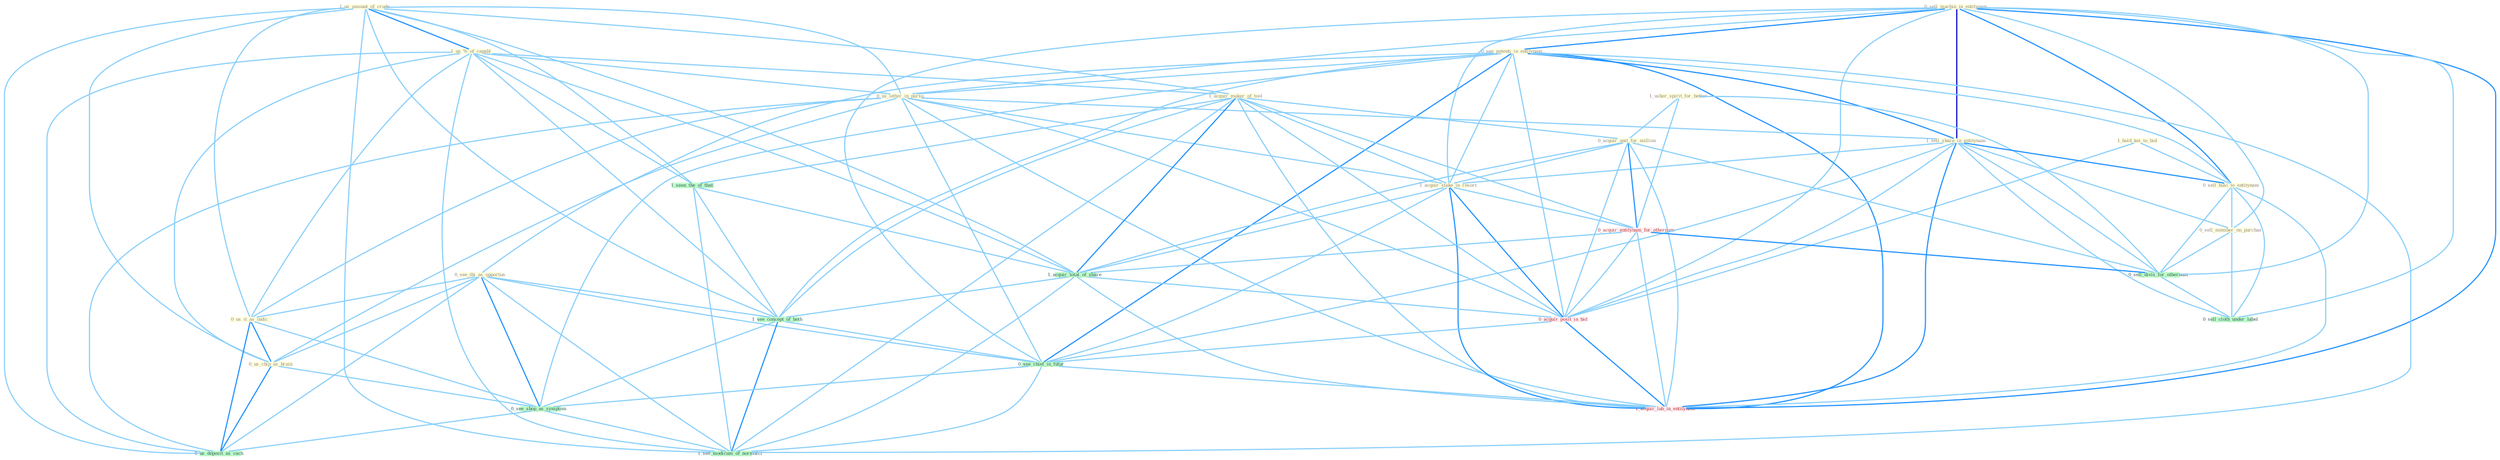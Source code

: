 Graph G{ 
    node
    [shape=polygon,style=filled,width=.5,height=.06,color="#BDFCC9",fixedsize=true,fontsize=4,
    fontcolor="#2f4f4f"];
    {node
    [color="#ffffe0", fontcolor="#8b7d6b"] "1_us_amount_of_crude " "1_us_%_of_capabl " "0_sell_machin_in_entitynam " "0_see_potenti_in_entitynam " "0_us_letter_in_pursu " "1_usher_spirit_for_better " "0_see_thi_as_opportun " "1_hold_kei_to_bid " "0_us_it_as_indic " "1_sell_share_in_entitynam " "1_acquir_maker_of_tool " "0_sell_busi_to_entitynam " "0_acquir_unit_for_million " "0_sell_member_on_purchas " "0_us_chip_as_brain " "1_acquir_stake_in_resort "}
{node [color="#fff0f5", fontcolor="#b22222"] "0_acquir_entitynam_for_othernum " "0_acquir_posit_in_bid " "1_acquir_lab_in_entitynam "}
edge [color="#B0E2FF"];

	"1_us_amount_of_crude " -- "1_us_%_of_capabl " [w="2", color="#1e90ff" , len=0.8];
	"1_us_amount_of_crude " -- "0_us_letter_in_pursu " [w="1", color="#87cefa" ];
	"1_us_amount_of_crude " -- "0_us_it_as_indic " [w="1", color="#87cefa" ];
	"1_us_amount_of_crude " -- "1_acquir_maker_of_tool " [w="1", color="#87cefa" ];
	"1_us_amount_of_crude " -- "0_us_chip_as_brain " [w="1", color="#87cefa" ];
	"1_us_amount_of_crude " -- "1_seen_the_of_that " [w="1", color="#87cefa" ];
	"1_us_amount_of_crude " -- "1_acquir_total_of_share " [w="1", color="#87cefa" ];
	"1_us_amount_of_crude " -- "1_see_concept_of_both " [w="1", color="#87cefa" ];
	"1_us_amount_of_crude " -- "0_us_deposit_as_cach " [w="1", color="#87cefa" ];
	"1_us_amount_of_crude " -- "1_see_modicum_of_normalci " [w="1", color="#87cefa" ];
	"1_us_%_of_capabl " -- "0_us_letter_in_pursu " [w="1", color="#87cefa" ];
	"1_us_%_of_capabl " -- "0_us_it_as_indic " [w="1", color="#87cefa" ];
	"1_us_%_of_capabl " -- "1_acquir_maker_of_tool " [w="1", color="#87cefa" ];
	"1_us_%_of_capabl " -- "0_us_chip_as_brain " [w="1", color="#87cefa" ];
	"1_us_%_of_capabl " -- "1_seen_the_of_that " [w="1", color="#87cefa" ];
	"1_us_%_of_capabl " -- "1_acquir_total_of_share " [w="1", color="#87cefa" ];
	"1_us_%_of_capabl " -- "1_see_concept_of_both " [w="1", color="#87cefa" ];
	"1_us_%_of_capabl " -- "0_us_deposit_as_cach " [w="1", color="#87cefa" ];
	"1_us_%_of_capabl " -- "1_see_modicum_of_normalci " [w="1", color="#87cefa" ];
	"0_sell_machin_in_entitynam " -- "0_see_potenti_in_entitynam " [w="2", color="#1e90ff" , len=0.8];
	"0_sell_machin_in_entitynam " -- "0_us_letter_in_pursu " [w="1", color="#87cefa" ];
	"0_sell_machin_in_entitynam " -- "1_sell_share_in_entitynam " [w="3", color="#0000cd" , len=0.6];
	"0_sell_machin_in_entitynam " -- "0_sell_busi_to_entitynam " [w="2", color="#1e90ff" , len=0.8];
	"0_sell_machin_in_entitynam " -- "0_sell_member_on_purchas " [w="1", color="#87cefa" ];
	"0_sell_machin_in_entitynam " -- "1_acquir_stake_in_resort " [w="1", color="#87cefa" ];
	"0_sell_machin_in_entitynam " -- "0_sell_divis_for_othernum " [w="1", color="#87cefa" ];
	"0_sell_machin_in_entitynam " -- "0_sell_cloth_under_label " [w="1", color="#87cefa" ];
	"0_sell_machin_in_entitynam " -- "0_acquir_posit_in_bid " [w="1", color="#87cefa" ];
	"0_sell_machin_in_entitynam " -- "0_see_chief_in_futur " [w="1", color="#87cefa" ];
	"0_sell_machin_in_entitynam " -- "1_acquir_lab_in_entitynam " [w="2", color="#1e90ff" , len=0.8];
	"0_see_potenti_in_entitynam " -- "0_us_letter_in_pursu " [w="1", color="#87cefa" ];
	"0_see_potenti_in_entitynam " -- "0_see_thi_as_opportun " [w="1", color="#87cefa" ];
	"0_see_potenti_in_entitynam " -- "1_sell_share_in_entitynam " [w="2", color="#1e90ff" , len=0.8];
	"0_see_potenti_in_entitynam " -- "0_sell_busi_to_entitynam " [w="1", color="#87cefa" ];
	"0_see_potenti_in_entitynam " -- "1_acquir_stake_in_resort " [w="1", color="#87cefa" ];
	"0_see_potenti_in_entitynam " -- "0_acquir_posit_in_bid " [w="1", color="#87cefa" ];
	"0_see_potenti_in_entitynam " -- "1_see_concept_of_both " [w="1", color="#87cefa" ];
	"0_see_potenti_in_entitynam " -- "0_see_chief_in_futur " [w="2", color="#1e90ff" , len=0.8];
	"0_see_potenti_in_entitynam " -- "0_see_shop_as_symptom " [w="1", color="#87cefa" ];
	"0_see_potenti_in_entitynam " -- "1_acquir_lab_in_entitynam " [w="2", color="#1e90ff" , len=0.8];
	"0_see_potenti_in_entitynam " -- "1_see_modicum_of_normalci " [w="1", color="#87cefa" ];
	"0_us_letter_in_pursu " -- "0_us_it_as_indic " [w="1", color="#87cefa" ];
	"0_us_letter_in_pursu " -- "1_sell_share_in_entitynam " [w="1", color="#87cefa" ];
	"0_us_letter_in_pursu " -- "0_us_chip_as_brain " [w="1", color="#87cefa" ];
	"0_us_letter_in_pursu " -- "1_acquir_stake_in_resort " [w="1", color="#87cefa" ];
	"0_us_letter_in_pursu " -- "0_acquir_posit_in_bid " [w="1", color="#87cefa" ];
	"0_us_letter_in_pursu " -- "0_see_chief_in_futur " [w="1", color="#87cefa" ];
	"0_us_letter_in_pursu " -- "1_acquir_lab_in_entitynam " [w="1", color="#87cefa" ];
	"0_us_letter_in_pursu " -- "0_us_deposit_as_cach " [w="1", color="#87cefa" ];
	"1_usher_spirit_for_better " -- "0_acquir_unit_for_million " [w="1", color="#87cefa" ];
	"1_usher_spirit_for_better " -- "0_acquir_entitynam_for_othernum " [w="1", color="#87cefa" ];
	"1_usher_spirit_for_better " -- "0_sell_divis_for_othernum " [w="1", color="#87cefa" ];
	"0_see_thi_as_opportun " -- "0_us_it_as_indic " [w="1", color="#87cefa" ];
	"0_see_thi_as_opportun " -- "0_us_chip_as_brain " [w="1", color="#87cefa" ];
	"0_see_thi_as_opportun " -- "1_see_concept_of_both " [w="1", color="#87cefa" ];
	"0_see_thi_as_opportun " -- "0_see_chief_in_futur " [w="1", color="#87cefa" ];
	"0_see_thi_as_opportun " -- "0_see_shop_as_symptom " [w="2", color="#1e90ff" , len=0.8];
	"0_see_thi_as_opportun " -- "0_us_deposit_as_cach " [w="1", color="#87cefa" ];
	"0_see_thi_as_opportun " -- "1_see_modicum_of_normalci " [w="1", color="#87cefa" ];
	"1_hold_kei_to_bid " -- "0_sell_busi_to_entitynam " [w="1", color="#87cefa" ];
	"1_hold_kei_to_bid " -- "0_acquir_posit_in_bid " [w="1", color="#87cefa" ];
	"0_us_it_as_indic " -- "0_us_chip_as_brain " [w="2", color="#1e90ff" , len=0.8];
	"0_us_it_as_indic " -- "0_see_shop_as_symptom " [w="1", color="#87cefa" ];
	"0_us_it_as_indic " -- "0_us_deposit_as_cach " [w="2", color="#1e90ff" , len=0.8];
	"1_sell_share_in_entitynam " -- "0_sell_busi_to_entitynam " [w="2", color="#1e90ff" , len=0.8];
	"1_sell_share_in_entitynam " -- "0_sell_member_on_purchas " [w="1", color="#87cefa" ];
	"1_sell_share_in_entitynam " -- "1_acquir_stake_in_resort " [w="1", color="#87cefa" ];
	"1_sell_share_in_entitynam " -- "0_sell_divis_for_othernum " [w="1", color="#87cefa" ];
	"1_sell_share_in_entitynam " -- "0_sell_cloth_under_label " [w="1", color="#87cefa" ];
	"1_sell_share_in_entitynam " -- "0_acquir_posit_in_bid " [w="1", color="#87cefa" ];
	"1_sell_share_in_entitynam " -- "0_see_chief_in_futur " [w="1", color="#87cefa" ];
	"1_sell_share_in_entitynam " -- "1_acquir_lab_in_entitynam " [w="2", color="#1e90ff" , len=0.8];
	"1_acquir_maker_of_tool " -- "0_acquir_unit_for_million " [w="1", color="#87cefa" ];
	"1_acquir_maker_of_tool " -- "1_acquir_stake_in_resort " [w="1", color="#87cefa" ];
	"1_acquir_maker_of_tool " -- "0_acquir_entitynam_for_othernum " [w="1", color="#87cefa" ];
	"1_acquir_maker_of_tool " -- "1_seen_the_of_that " [w="1", color="#87cefa" ];
	"1_acquir_maker_of_tool " -- "1_acquir_total_of_share " [w="2", color="#1e90ff" , len=0.8];
	"1_acquir_maker_of_tool " -- "0_acquir_posit_in_bid " [w="1", color="#87cefa" ];
	"1_acquir_maker_of_tool " -- "1_see_concept_of_both " [w="1", color="#87cefa" ];
	"1_acquir_maker_of_tool " -- "1_acquir_lab_in_entitynam " [w="1", color="#87cefa" ];
	"1_acquir_maker_of_tool " -- "1_see_modicum_of_normalci " [w="1", color="#87cefa" ];
	"0_sell_busi_to_entitynam " -- "0_sell_member_on_purchas " [w="1", color="#87cefa" ];
	"0_sell_busi_to_entitynam " -- "0_sell_divis_for_othernum " [w="1", color="#87cefa" ];
	"0_sell_busi_to_entitynam " -- "0_sell_cloth_under_label " [w="1", color="#87cefa" ];
	"0_sell_busi_to_entitynam " -- "1_acquir_lab_in_entitynam " [w="1", color="#87cefa" ];
	"0_acquir_unit_for_million " -- "1_acquir_stake_in_resort " [w="1", color="#87cefa" ];
	"0_acquir_unit_for_million " -- "0_acquir_entitynam_for_othernum " [w="2", color="#1e90ff" , len=0.8];
	"0_acquir_unit_for_million " -- "0_sell_divis_for_othernum " [w="1", color="#87cefa" ];
	"0_acquir_unit_for_million " -- "1_acquir_total_of_share " [w="1", color="#87cefa" ];
	"0_acquir_unit_for_million " -- "0_acquir_posit_in_bid " [w="1", color="#87cefa" ];
	"0_acquir_unit_for_million " -- "1_acquir_lab_in_entitynam " [w="1", color="#87cefa" ];
	"0_sell_member_on_purchas " -- "0_sell_divis_for_othernum " [w="1", color="#87cefa" ];
	"0_sell_member_on_purchas " -- "0_sell_cloth_under_label " [w="1", color="#87cefa" ];
	"0_us_chip_as_brain " -- "0_see_shop_as_symptom " [w="1", color="#87cefa" ];
	"0_us_chip_as_brain " -- "0_us_deposit_as_cach " [w="2", color="#1e90ff" , len=0.8];
	"1_acquir_stake_in_resort " -- "0_acquir_entitynam_for_othernum " [w="1", color="#87cefa" ];
	"1_acquir_stake_in_resort " -- "1_acquir_total_of_share " [w="1", color="#87cefa" ];
	"1_acquir_stake_in_resort " -- "0_acquir_posit_in_bid " [w="2", color="#1e90ff" , len=0.8];
	"1_acquir_stake_in_resort " -- "0_see_chief_in_futur " [w="1", color="#87cefa" ];
	"1_acquir_stake_in_resort " -- "1_acquir_lab_in_entitynam " [w="2", color="#1e90ff" , len=0.8];
	"0_acquir_entitynam_for_othernum " -- "0_sell_divis_for_othernum " [w="2", color="#1e90ff" , len=0.8];
	"0_acquir_entitynam_for_othernum " -- "1_acquir_total_of_share " [w="1", color="#87cefa" ];
	"0_acquir_entitynam_for_othernum " -- "0_acquir_posit_in_bid " [w="1", color="#87cefa" ];
	"0_acquir_entitynam_for_othernum " -- "1_acquir_lab_in_entitynam " [w="1", color="#87cefa" ];
	"1_seen_the_of_that " -- "1_acquir_total_of_share " [w="1", color="#87cefa" ];
	"1_seen_the_of_that " -- "1_see_concept_of_both " [w="1", color="#87cefa" ];
	"1_seen_the_of_that " -- "1_see_modicum_of_normalci " [w="1", color="#87cefa" ];
	"0_sell_divis_for_othernum " -- "0_sell_cloth_under_label " [w="1", color="#87cefa" ];
	"1_acquir_total_of_share " -- "0_acquir_posit_in_bid " [w="1", color="#87cefa" ];
	"1_acquir_total_of_share " -- "1_see_concept_of_both " [w="1", color="#87cefa" ];
	"1_acquir_total_of_share " -- "1_acquir_lab_in_entitynam " [w="1", color="#87cefa" ];
	"1_acquir_total_of_share " -- "1_see_modicum_of_normalci " [w="1", color="#87cefa" ];
	"0_acquir_posit_in_bid " -- "0_see_chief_in_futur " [w="1", color="#87cefa" ];
	"0_acquir_posit_in_bid " -- "1_acquir_lab_in_entitynam " [w="2", color="#1e90ff" , len=0.8];
	"1_see_concept_of_both " -- "0_see_chief_in_futur " [w="1", color="#87cefa" ];
	"1_see_concept_of_both " -- "0_see_shop_as_symptom " [w="1", color="#87cefa" ];
	"1_see_concept_of_both " -- "1_see_modicum_of_normalci " [w="2", color="#1e90ff" , len=0.8];
	"0_see_chief_in_futur " -- "0_see_shop_as_symptom " [w="1", color="#87cefa" ];
	"0_see_chief_in_futur " -- "1_acquir_lab_in_entitynam " [w="1", color="#87cefa" ];
	"0_see_chief_in_futur " -- "1_see_modicum_of_normalci " [w="1", color="#87cefa" ];
	"0_see_shop_as_symptom " -- "0_us_deposit_as_cach " [w="1", color="#87cefa" ];
	"0_see_shop_as_symptom " -- "1_see_modicum_of_normalci " [w="1", color="#87cefa" ];
}